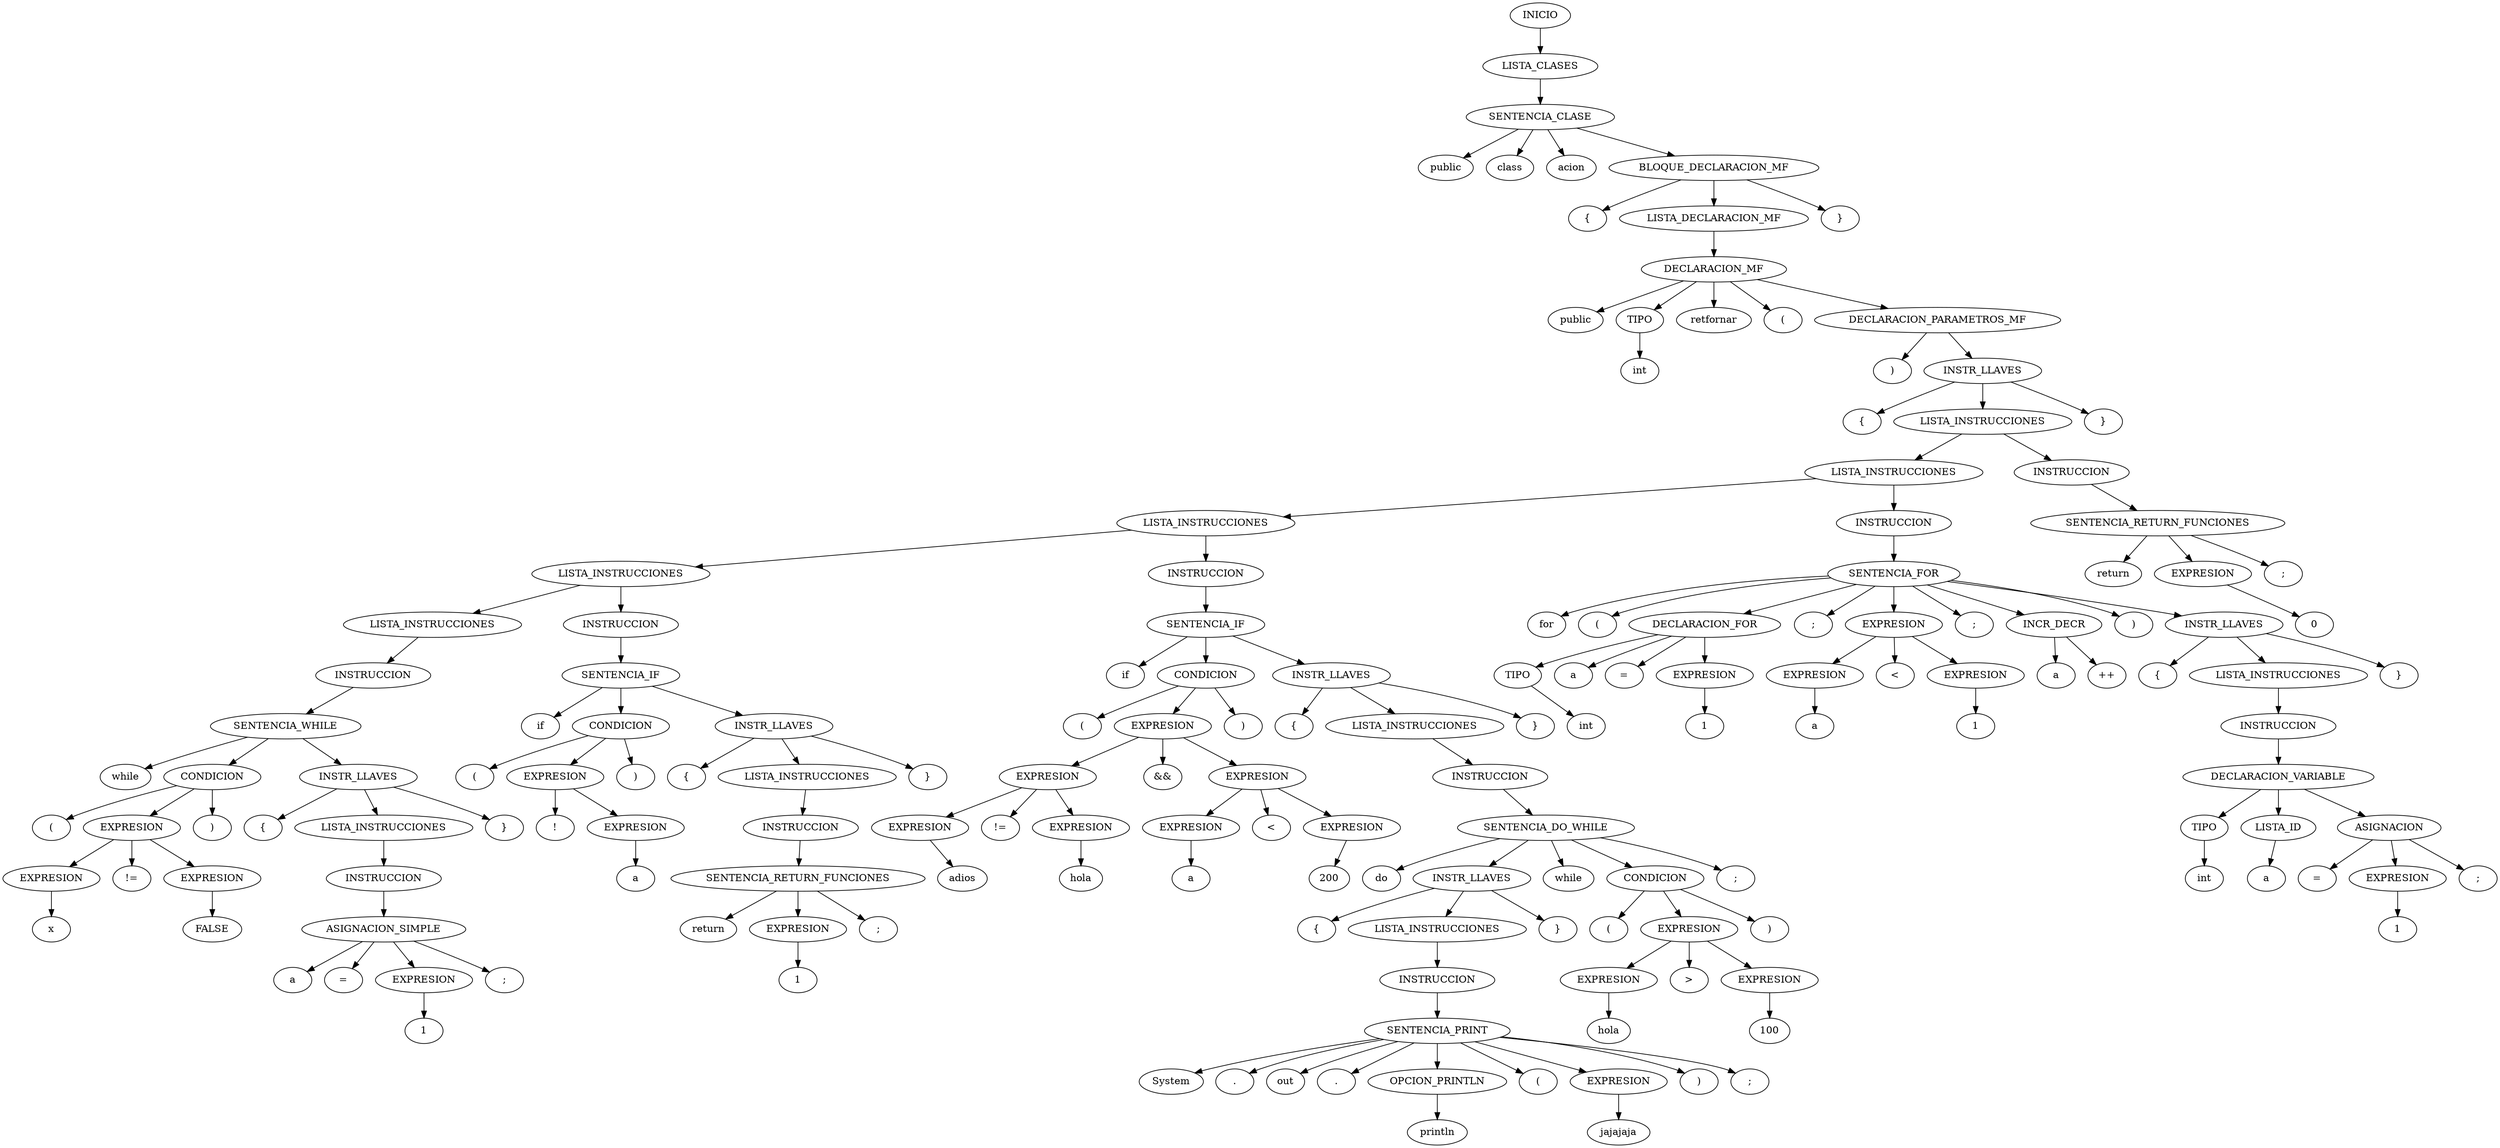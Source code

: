 digraph G{
 1[label = "INICIO"];
1->2;
2[label = "LISTA_CLASES"];
2->3;
3[label = "SENTENCIA_CLASE"];
3->4;
4[label = "public"];
3->5;
5[label = "class"];
3->6;
6[label = "acion"];
3->7;
7[label = "BLOQUE_DECLARACION_MF"];
7->8;
8[label = "{"];
7->9;
9[label = "LISTA_DECLARACION_MF"];
9->10;
10[label = "DECLARACION_MF"];
10->11;
11[label = "public"];
10->12;
12[label = "TIPO"];
12->13;
13[label = "int"];
10->14;
14[label = "retfornar"];
10->15;
15[label = "("];
10->16;
16[label = "DECLARACION_PARAMETROS_MF"];
16->17;
17[label = ")"];
16->18;
18[label = "INSTR_LLAVES"];
18->19;
19[label = "{"];
18->20;
20[label = "LISTA_INSTRUCCIONES"];
20->21;
21[label = "LISTA_INSTRUCCIONES"];
21->22;
22[label = "LISTA_INSTRUCCIONES"];
22->23;
23[label = "LISTA_INSTRUCCIONES"];
23->24;
24[label = "LISTA_INSTRUCCIONES"];
24->25;
25[label = "INSTRUCCION"];
25->26;
26[label = "SENTENCIA_WHILE"];
26->27;
27[label = "while"];
26->28;
28[label = "CONDICION"];
28->29;
29[label = "("];
28->30;
30[label = "EXPRESION"];
30->31;
31[label = "EXPRESION"];
31->32;
32[label = "x"];
30->33;
33[label = "!="];
30->34;
34[label = "EXPRESION"];
34->35;
35[label = "FALSE"];
28->36;
36[label = ")"];
26->37;
37[label = "INSTR_LLAVES"];
37->38;
38[label = "{"];
37->39;
39[label = "LISTA_INSTRUCCIONES"];
39->40;
40[label = "INSTRUCCION"];
40->41;
41[label = "ASIGNACION_SIMPLE"];
41->42;
42[label = "a"];
41->43;
43[label = "="];
41->44;
44[label = "EXPRESION"];
44->45;
45[label = "1"];
41->46;
46[label = ";"];
37->47;
47[label = "}"];
23->48;
48[label = "INSTRUCCION"];
48->49;
49[label = "SENTENCIA_IF"];
49->50;
50[label = "if"];
49->51;
51[label = "CONDICION"];
51->52;
52[label = "("];
51->53;
53[label = "EXPRESION"];
53->54;
54[label = "!"];
53->55;
55[label = "EXPRESION"];
55->56;
56[label = "a"];
51->57;
57[label = ")"];
49->58;
58[label = "INSTR_LLAVES"];
58->59;
59[label = "{"];
58->60;
60[label = "LISTA_INSTRUCCIONES"];
60->61;
61[label = "INSTRUCCION"];
61->62;
62[label = "SENTENCIA_RETURN_FUNCIONES"];
62->63;
63[label = "return"];
62->64;
64[label = "EXPRESION"];
64->65;
65[label = "1"];
62->66;
66[label = ";"];
58->67;
67[label = "}"];
22->68;
68[label = "INSTRUCCION"];
68->69;
69[label = "SENTENCIA_IF"];
69->70;
70[label = "if"];
69->71;
71[label = "CONDICION"];
71->72;
72[label = "("];
71->73;
73[label = "EXPRESION"];
73->74;
74[label = "EXPRESION"];
74->75;
75[label = "EXPRESION"];
75->76;
76[label = "adios"];
74->77;
77[label = "!="];
74->78;
78[label = "EXPRESION"];
78->79;
79[label = "hola"];
73->80;
80[label = "&&"];
73->81;
81[label = "EXPRESION"];
81->82;
82[label = "EXPRESION"];
82->83;
83[label = "a"];
81->84;
84[label = "<"];
81->85;
85[label = "EXPRESION"];
85->86;
86[label = "200"];
71->87;
87[label = ")"];
69->88;
88[label = "INSTR_LLAVES"];
88->89;
89[label = "{"];
88->90;
90[label = "LISTA_INSTRUCCIONES"];
90->91;
91[label = "INSTRUCCION"];
91->92;
92[label = "SENTENCIA_DO_WHILE"];
92->93;
93[label = "do"];
92->94;
94[label = "INSTR_LLAVES"];
94->95;
95[label = "{"];
94->96;
96[label = "LISTA_INSTRUCCIONES"];
96->97;
97[label = "INSTRUCCION"];
97->98;
98[label = "SENTENCIA_PRINT"];
98->99;
99[label = "System"];
98->100;
100[label = "."];
98->101;
101[label = "out"];
98->102;
102[label = "."];
98->103;
103[label = "OPCION_PRINTLN"];
103->104;
104[label = "println"];
98->105;
105[label = "("];
98->106;
106[label = "EXPRESION"];
106->107;
107[label = "jajajaja"];
98->108;
108[label = ")"];
98->109;
109[label = ";"];
94->110;
110[label = "}"];
92->111;
111[label = "while"];
92->112;
112[label = "CONDICION"];
112->113;
113[label = "("];
112->114;
114[label = "EXPRESION"];
114->115;
115[label = "EXPRESION"];
115->116;
116[label = "hola"];
114->117;
117[label = ">"];
114->118;
118[label = "EXPRESION"];
118->119;
119[label = "100"];
112->120;
120[label = ")"];
92->121;
121[label = ";"];
88->122;
122[label = "}"];
21->123;
123[label = "INSTRUCCION"];
123->124;
124[label = "SENTENCIA_FOR"];
124->125;
125[label = "for"];
124->126;
126[label = "("];
124->127;
127[label = "DECLARACION_FOR"];
127->128;
128[label = "TIPO"];
128->129;
129[label = "int"];
127->130;
130[label = "a"];
127->131;
131[label = "="];
127->132;
132[label = "EXPRESION"];
132->133;
133[label = "1"];
124->134;
134[label = ";"];
124->135;
135[label = "EXPRESION"];
135->136;
136[label = "EXPRESION"];
136->137;
137[label = "a"];
135->138;
138[label = "<"];
135->139;
139[label = "EXPRESION"];
139->140;
140[label = "1"];
124->141;
141[label = ";"];
124->142;
142[label = "INCR_DECR"];
142->143;
143[label = "a"];
142->144;
144[label = "++"];
124->145;
145[label = ")"];
124->146;
146[label = "INSTR_LLAVES"];
146->147;
147[label = "{"];
146->148;
148[label = "LISTA_INSTRUCCIONES"];
148->149;
149[label = "INSTRUCCION"];
149->150;
150[label = "DECLARACION_VARIABLE"];
150->151;
151[label = "TIPO"];
151->152;
152[label = "int"];
150->153;
153[label = "LISTA_ID"];
153->154;
154[label = "a"];
150->155;
155[label = "ASIGNACION"];
155->156;
156[label = "="];
155->157;
157[label = "EXPRESION"];
157->158;
158[label = "1"];
155->159;
159[label = ";"];
146->160;
160[label = "}"];
20->161;
161[label = "INSTRUCCION"];
161->162;
162[label = "SENTENCIA_RETURN_FUNCIONES"];
162->163;
163[label = "return"];
162->164;
164[label = "EXPRESION"];
164->165;
165[label = "0"];
162->166;
166[label = ";"];
18->167;
167[label = "}"];
7->168;
168[label = "}"];

}